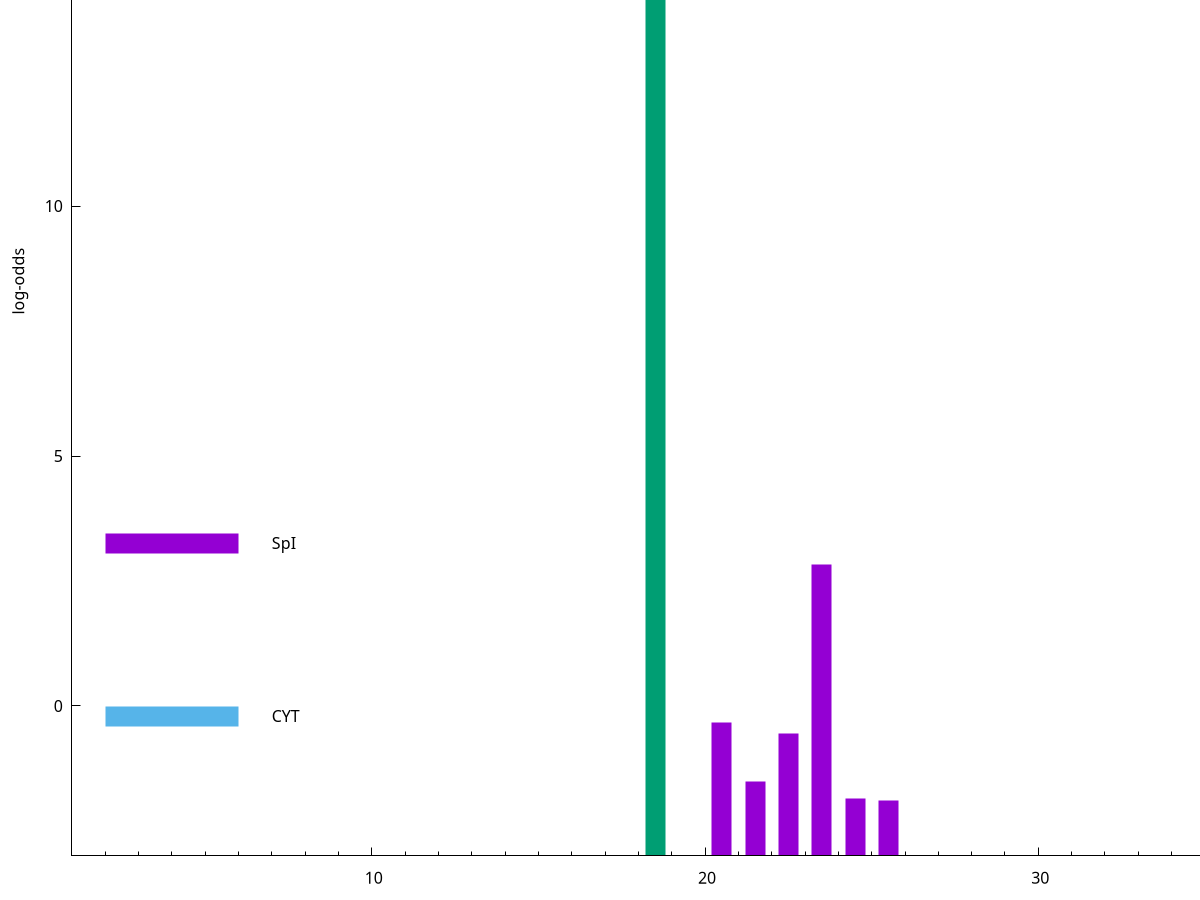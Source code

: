 set title "LipoP predictions for SRR4017854.gff"
set size 2., 1.4
set xrange [1:70] 
set mxtics 10
set yrange [-3:20]
set y2range [0:23]
set ylabel "log-odds"
set term postscript eps color solid "Helvetica" 30
set output "SRR4017854.gff16.eps"
set arrow from 2,18.7845 to 6,18.7845 nohead lt 2 lw 20
set label "SpII" at 7,18.7845
set arrow from 2,3.25974 to 6,3.25974 nohead lt 1 lw 20
set label "SpI" at 7,3.25974
set arrow from 2,-0.200913 to 6,-0.200913 nohead lt 3 lw 20
set label "CYT" at 7,-0.200913
set arrow from 2,18.7845 to 6,18.7845 nohead lt 2 lw 20
set label "SpII" at 7,18.7845
# NOTE: The scores below are the log-odds scores with the threshold
# NOTE: subtracted (a hack to make gnuplot make the histogram all
# NOTE: look nice).
plot "-" axes x1y2 title "" with impulses lt 2 lw 20, "-" axes x1y2 title "" with impulses lt 1 lw 20
18.500000 21.784500
e
23.500000 5.821750
20.500000 2.674448
22.500000 2.447220
21.500000 1.491200
24.500000 1.139510
25.500000 1.102220
e
exit
